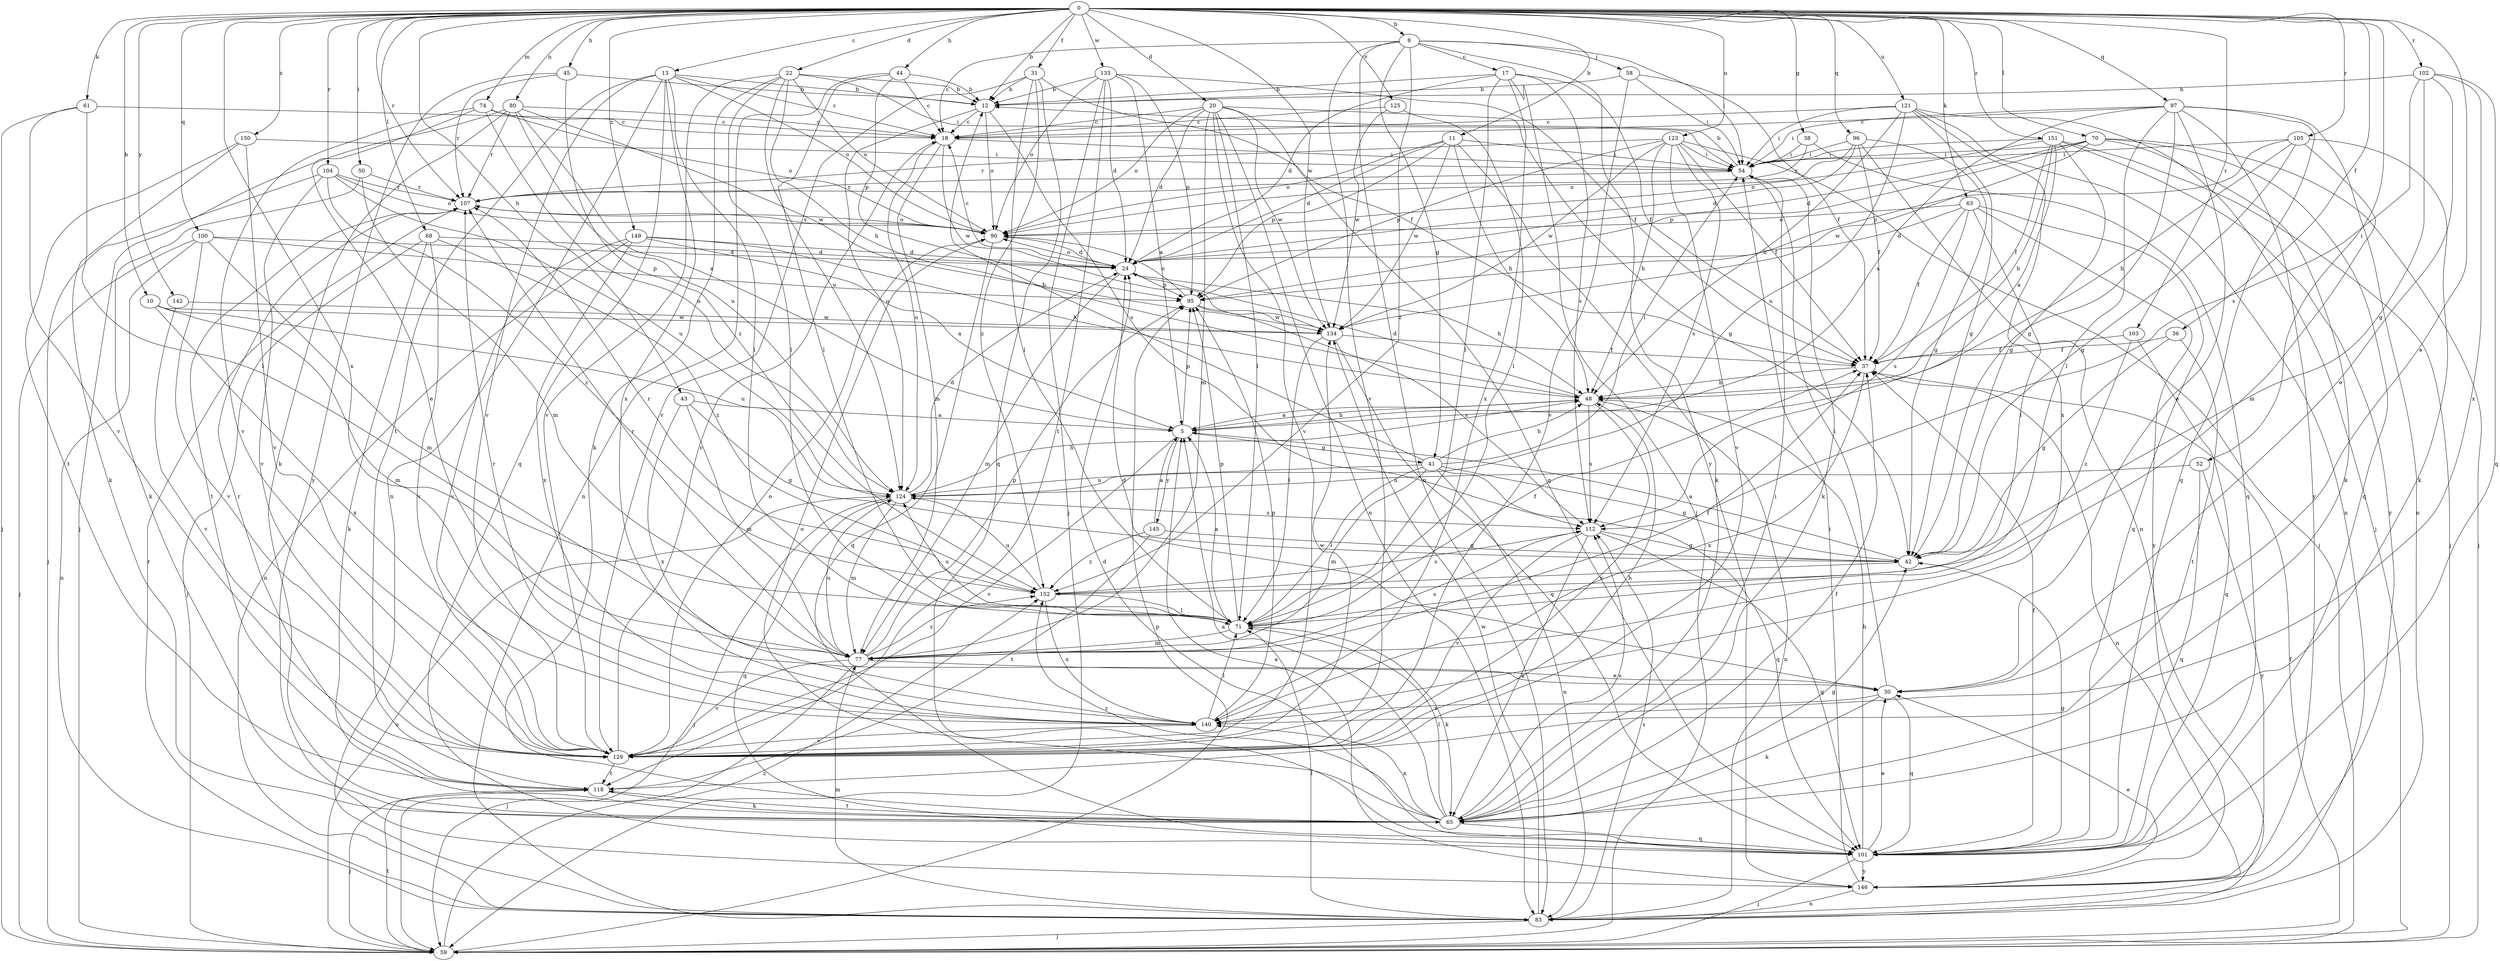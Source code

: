 strict digraph  {
0;
5;
8;
10;
11;
12;
13;
17;
18;
20;
22;
24;
30;
31;
36;
37;
38;
41;
42;
43;
44;
45;
48;
50;
52;
54;
58;
59;
61;
63;
65;
68;
70;
71;
74;
77;
80;
83;
90;
95;
96;
97;
100;
101;
102;
103;
104;
105;
107;
112;
118;
121;
123;
124;
125;
129;
133;
134;
140;
142;
145;
146;
149;
150;
151;
152;
0 -> 8  [label=b];
0 -> 10  [label=b];
0 -> 11  [label=b];
0 -> 12  [label=b];
0 -> 13  [label=c];
0 -> 20  [label=d];
0 -> 22  [label=d];
0 -> 30  [label=e];
0 -> 31  [label=f];
0 -> 36  [label=f];
0 -> 38  [label=g];
0 -> 43  [label=h];
0 -> 44  [label=h];
0 -> 45  [label=h];
0 -> 50  [label=i];
0 -> 52  [label=i];
0 -> 61  [label=k];
0 -> 63  [label=k];
0 -> 68  [label=l];
0 -> 70  [label=l];
0 -> 74  [label=m];
0 -> 80  [label=n];
0 -> 96  [label=q];
0 -> 97  [label=q];
0 -> 100  [label=q];
0 -> 102  [label=r];
0 -> 103  [label=r];
0 -> 104  [label=r];
0 -> 105  [label=r];
0 -> 107  [label=r];
0 -> 121  [label=u];
0 -> 123  [label=u];
0 -> 125  [label=v];
0 -> 133  [label=w];
0 -> 134  [label=w];
0 -> 140  [label=x];
0 -> 142  [label=y];
0 -> 149  [label=z];
0 -> 150  [label=z];
0 -> 151  [label=z];
5 -> 41  [label=g];
5 -> 48  [label=h];
5 -> 95  [label=p];
5 -> 129  [label=v];
5 -> 145  [label=y];
8 -> 17  [label=c];
8 -> 18  [label=c];
8 -> 41  [label=g];
8 -> 54  [label=i];
8 -> 58  [label=j];
8 -> 83  [label=n];
8 -> 129  [label=v];
8 -> 146  [label=y];
8 -> 152  [label=z];
10 -> 77  [label=m];
10 -> 124  [label=u];
10 -> 134  [label=w];
10 -> 140  [label=x];
11 -> 24  [label=d];
11 -> 48  [label=h];
11 -> 54  [label=i];
11 -> 65  [label=k];
11 -> 90  [label=o];
11 -> 95  [label=p];
11 -> 134  [label=w];
12 -> 18  [label=c];
12 -> 90  [label=o];
12 -> 112  [label=s];
12 -> 124  [label=u];
13 -> 12  [label=b];
13 -> 18  [label=c];
13 -> 71  [label=l];
13 -> 83  [label=n];
13 -> 90  [label=o];
13 -> 101  [label=q];
13 -> 118  [label=t];
13 -> 129  [label=v];
13 -> 140  [label=x];
17 -> 12  [label=b];
17 -> 24  [label=d];
17 -> 37  [label=f];
17 -> 59  [label=j];
17 -> 71  [label=l];
17 -> 112  [label=s];
17 -> 140  [label=x];
18 -> 54  [label=i];
18 -> 77  [label=m];
18 -> 124  [label=u];
18 -> 134  [label=w];
20 -> 18  [label=c];
20 -> 24  [label=d];
20 -> 42  [label=g];
20 -> 71  [label=l];
20 -> 77  [label=m];
20 -> 83  [label=n];
20 -> 90  [label=o];
20 -> 101  [label=q];
20 -> 129  [label=v];
20 -> 134  [label=w];
22 -> 12  [label=b];
22 -> 48  [label=h];
22 -> 54  [label=i];
22 -> 65  [label=k];
22 -> 71  [label=l];
22 -> 90  [label=o];
22 -> 124  [label=u];
22 -> 129  [label=v];
24 -> 18  [label=c];
24 -> 48  [label=h];
24 -> 77  [label=m];
24 -> 90  [label=o];
24 -> 95  [label=p];
30 -> 24  [label=d];
30 -> 54  [label=i];
30 -> 65  [label=k];
30 -> 101  [label=q];
30 -> 140  [label=x];
31 -> 12  [label=b];
31 -> 37  [label=f];
31 -> 71  [label=l];
31 -> 101  [label=q];
31 -> 129  [label=v];
31 -> 152  [label=z];
36 -> 37  [label=f];
36 -> 42  [label=g];
36 -> 118  [label=t];
37 -> 48  [label=h];
37 -> 83  [label=n];
37 -> 140  [label=x];
38 -> 54  [label=i];
38 -> 101  [label=q];
38 -> 107  [label=r];
41 -> 12  [label=b];
41 -> 42  [label=g];
41 -> 48  [label=h];
41 -> 54  [label=i];
41 -> 71  [label=l];
41 -> 77  [label=m];
41 -> 83  [label=n];
41 -> 101  [label=q];
41 -> 124  [label=u];
42 -> 5  [label=a];
42 -> 152  [label=z];
43 -> 5  [label=a];
43 -> 42  [label=g];
43 -> 77  [label=m];
43 -> 140  [label=x];
44 -> 12  [label=b];
44 -> 18  [label=c];
44 -> 71  [label=l];
44 -> 83  [label=n];
44 -> 95  [label=p];
45 -> 12  [label=b];
45 -> 107  [label=r];
45 -> 146  [label=y];
45 -> 152  [label=z];
48 -> 5  [label=a];
48 -> 24  [label=d];
48 -> 83  [label=n];
48 -> 112  [label=s];
48 -> 129  [label=v];
50 -> 65  [label=k];
50 -> 77  [label=m];
50 -> 107  [label=r];
52 -> 101  [label=q];
52 -> 124  [label=u];
52 -> 146  [label=y];
54 -> 12  [label=b];
54 -> 65  [label=k];
54 -> 107  [label=r];
58 -> 12  [label=b];
58 -> 37  [label=f];
58 -> 54  [label=i];
58 -> 129  [label=v];
59 -> 37  [label=f];
59 -> 95  [label=p];
59 -> 118  [label=t];
59 -> 124  [label=u];
59 -> 152  [label=z];
61 -> 18  [label=c];
61 -> 59  [label=j];
61 -> 71  [label=l];
61 -> 129  [label=v];
63 -> 24  [label=d];
63 -> 37  [label=f];
63 -> 71  [label=l];
63 -> 90  [label=o];
63 -> 101  [label=q];
63 -> 112  [label=s];
63 -> 146  [label=y];
65 -> 5  [label=a];
65 -> 37  [label=f];
65 -> 42  [label=g];
65 -> 54  [label=i];
65 -> 71  [label=l];
65 -> 90  [label=o];
65 -> 101  [label=q];
65 -> 112  [label=s];
65 -> 118  [label=t];
65 -> 140  [label=x];
65 -> 152  [label=z];
68 -> 24  [label=d];
68 -> 59  [label=j];
68 -> 65  [label=k];
68 -> 129  [label=v];
68 -> 152  [label=z];
70 -> 24  [label=d];
70 -> 54  [label=i];
70 -> 59  [label=j];
70 -> 65  [label=k];
70 -> 95  [label=p];
70 -> 101  [label=q];
70 -> 134  [label=w];
71 -> 5  [label=a];
71 -> 37  [label=f];
71 -> 65  [label=k];
71 -> 77  [label=m];
71 -> 95  [label=p];
71 -> 124  [label=u];
74 -> 18  [label=c];
74 -> 30  [label=e];
74 -> 90  [label=o];
74 -> 124  [label=u];
74 -> 129  [label=v];
77 -> 30  [label=e];
77 -> 37  [label=f];
77 -> 59  [label=j];
77 -> 95  [label=p];
77 -> 107  [label=r];
77 -> 112  [label=s];
77 -> 124  [label=u];
77 -> 129  [label=v];
77 -> 152  [label=z];
80 -> 5  [label=a];
80 -> 18  [label=c];
80 -> 59  [label=j];
80 -> 65  [label=k];
80 -> 107  [label=r];
80 -> 124  [label=u];
80 -> 134  [label=w];
83 -> 59  [label=j];
83 -> 71  [label=l];
83 -> 77  [label=m];
83 -> 107  [label=r];
83 -> 112  [label=s];
83 -> 134  [label=w];
90 -> 24  [label=d];
90 -> 101  [label=q];
90 -> 107  [label=r];
95 -> 90  [label=o];
95 -> 112  [label=s];
95 -> 134  [label=w];
96 -> 24  [label=d];
96 -> 37  [label=f];
96 -> 42  [label=g];
96 -> 54  [label=i];
96 -> 83  [label=n];
96 -> 90  [label=o];
97 -> 5  [label=a];
97 -> 18  [label=c];
97 -> 30  [label=e];
97 -> 42  [label=g];
97 -> 54  [label=i];
97 -> 71  [label=l];
97 -> 83  [label=n];
97 -> 101  [label=q];
97 -> 146  [label=y];
100 -> 24  [label=d];
100 -> 59  [label=j];
100 -> 77  [label=m];
100 -> 83  [label=n];
100 -> 95  [label=p];
100 -> 129  [label=v];
101 -> 24  [label=d];
101 -> 30  [label=e];
101 -> 37  [label=f];
101 -> 42  [label=g];
101 -> 48  [label=h];
101 -> 59  [label=j];
101 -> 146  [label=y];
102 -> 12  [label=b];
102 -> 30  [label=e];
102 -> 42  [label=g];
102 -> 101  [label=q];
102 -> 112  [label=s];
102 -> 140  [label=x];
103 -> 37  [label=f];
103 -> 101  [label=q];
103 -> 152  [label=z];
104 -> 59  [label=j];
104 -> 90  [label=o];
104 -> 107  [label=r];
104 -> 124  [label=u];
104 -> 129  [label=v];
104 -> 152  [label=z];
105 -> 42  [label=g];
105 -> 48  [label=h];
105 -> 54  [label=i];
105 -> 65  [label=k];
105 -> 77  [label=m];
105 -> 95  [label=p];
107 -> 90  [label=o];
107 -> 118  [label=t];
112 -> 42  [label=g];
112 -> 65  [label=k];
112 -> 101  [label=q];
112 -> 129  [label=v];
118 -> 59  [label=j];
118 -> 65  [label=k];
118 -> 107  [label=r];
121 -> 18  [label=c];
121 -> 42  [label=g];
121 -> 48  [label=h];
121 -> 54  [label=i];
121 -> 59  [label=j];
121 -> 83  [label=n];
121 -> 124  [label=u];
121 -> 140  [label=x];
123 -> 37  [label=f];
123 -> 48  [label=h];
123 -> 54  [label=i];
123 -> 59  [label=j];
123 -> 95  [label=p];
123 -> 107  [label=r];
123 -> 112  [label=s];
123 -> 129  [label=v];
123 -> 134  [label=w];
124 -> 24  [label=d];
124 -> 48  [label=h];
124 -> 59  [label=j];
124 -> 77  [label=m];
124 -> 101  [label=q];
124 -> 112  [label=s];
125 -> 18  [label=c];
125 -> 71  [label=l];
125 -> 134  [label=w];
129 -> 18  [label=c];
129 -> 48  [label=h];
129 -> 90  [label=o];
129 -> 118  [label=t];
129 -> 134  [label=w];
133 -> 5  [label=a];
133 -> 12  [label=b];
133 -> 24  [label=d];
133 -> 37  [label=f];
133 -> 59  [label=j];
133 -> 90  [label=o];
133 -> 95  [label=p];
133 -> 118  [label=t];
134 -> 37  [label=f];
134 -> 71  [label=l];
134 -> 101  [label=q];
140 -> 71  [label=l];
140 -> 95  [label=p];
140 -> 107  [label=r];
140 -> 129  [label=v];
142 -> 129  [label=v];
142 -> 134  [label=w];
145 -> 5  [label=a];
145 -> 42  [label=g];
145 -> 118  [label=t];
145 -> 152  [label=z];
146 -> 5  [label=a];
146 -> 30  [label=e];
146 -> 54  [label=i];
146 -> 83  [label=n];
149 -> 5  [label=a];
149 -> 24  [label=d];
149 -> 48  [label=h];
149 -> 83  [label=n];
149 -> 129  [label=v];
149 -> 140  [label=x];
150 -> 54  [label=i];
150 -> 65  [label=k];
150 -> 118  [label=t];
150 -> 129  [label=v];
151 -> 5  [label=a];
151 -> 37  [label=f];
151 -> 42  [label=g];
151 -> 48  [label=h];
151 -> 54  [label=i];
151 -> 59  [label=j];
151 -> 90  [label=o];
151 -> 146  [label=y];
152 -> 71  [label=l];
152 -> 107  [label=r];
152 -> 112  [label=s];
152 -> 124  [label=u];
152 -> 140  [label=x];
}
